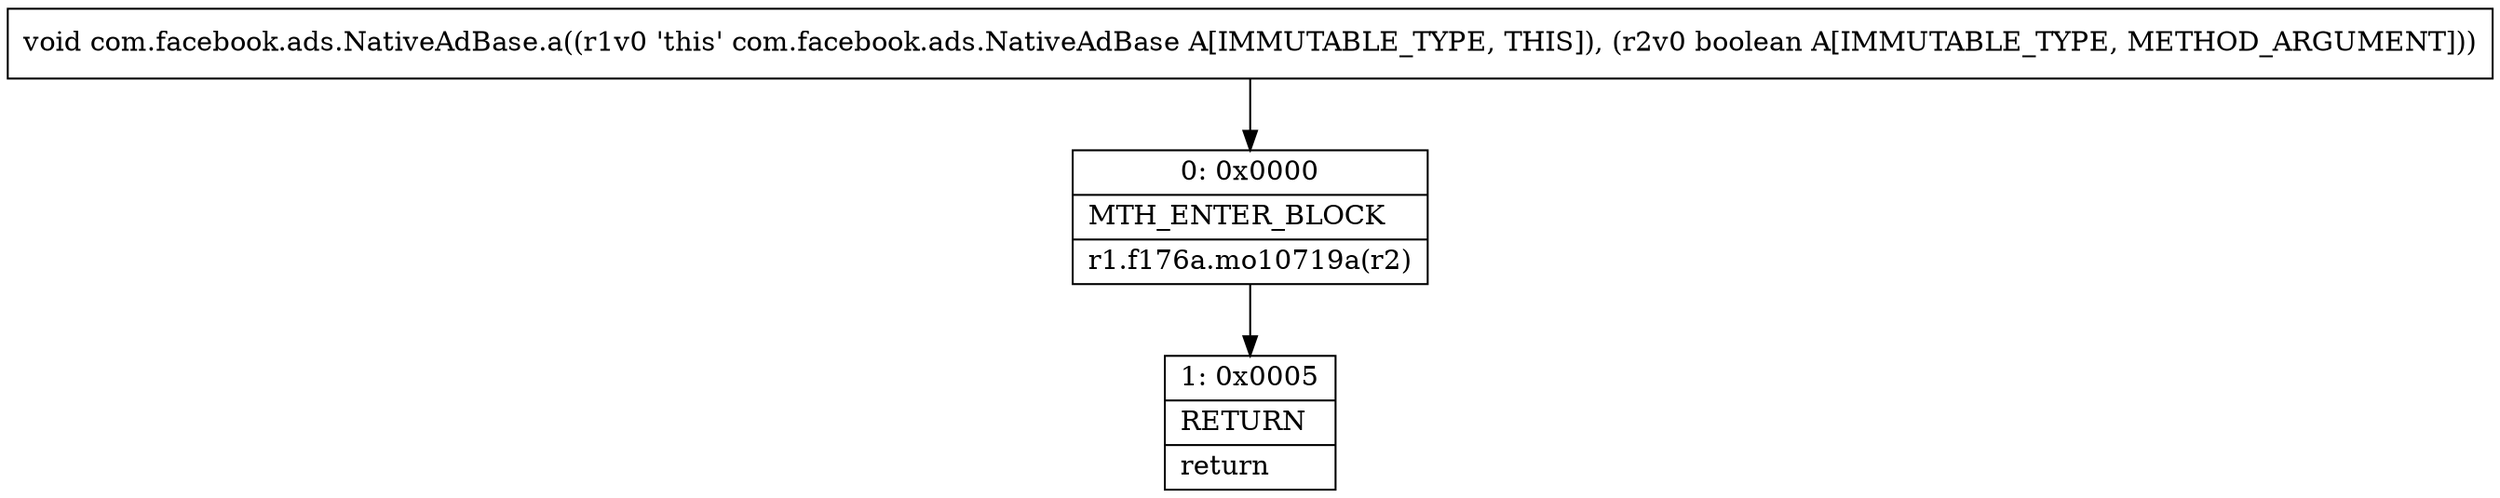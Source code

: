 digraph "CFG forcom.facebook.ads.NativeAdBase.a(Z)V" {
Node_0 [shape=record,label="{0\:\ 0x0000|MTH_ENTER_BLOCK\l|r1.f176a.mo10719a(r2)\l}"];
Node_1 [shape=record,label="{1\:\ 0x0005|RETURN\l|return\l}"];
MethodNode[shape=record,label="{void com.facebook.ads.NativeAdBase.a((r1v0 'this' com.facebook.ads.NativeAdBase A[IMMUTABLE_TYPE, THIS]), (r2v0 boolean A[IMMUTABLE_TYPE, METHOD_ARGUMENT])) }"];
MethodNode -> Node_0;
Node_0 -> Node_1;
}

